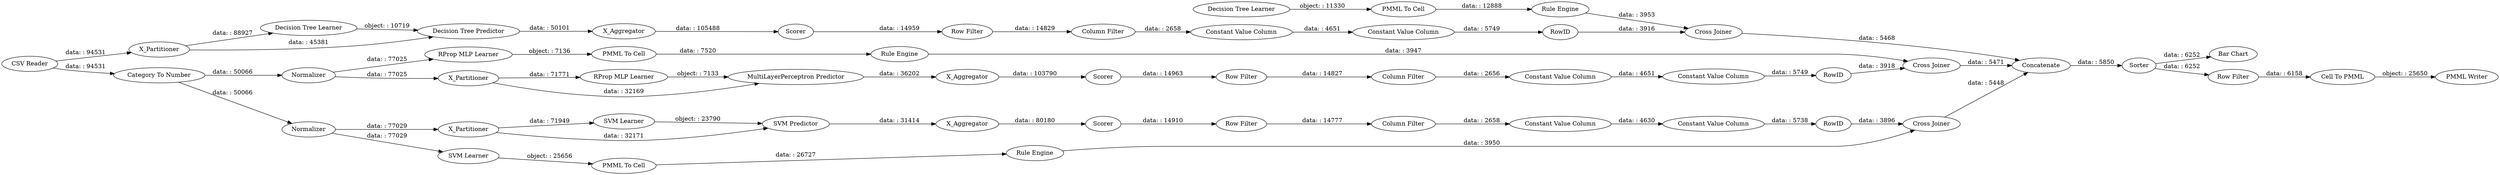 digraph {
	"-8201551111760158094_34" [label="Rule Engine"]
	"-7319420548566686140_290" [label="Constant Value Column"]
	"-8201551111760158094_35" [label="RProp MLP Learner"]
	"-7442667767566329190_34" [label="Rule Engine"]
	"842010492468210218_2" [label=X_Partitioner]
	"-7442667767566329190_28" [label="PMML To Cell"]
	"-2316861751110662878_2" [label=X_Partitioner]
	"3227474209084047253_31" [label="SVM Learner"]
	"-2316861751110662878_38" [label="Cross Joiner"]
	"-7319420548566686140_9" [label="Row Filter"]
	"9126455079101774933_34" [label="PMML To Cell"]
	"5720132404968947495_60" [label=Concatenate]
	"842010492468210218_39" [label=Normalizer]
	"3227474209084047253_2" [label=X_Partitioner]
	"3227474209084047253_39" [label="Cross Joiner"]
	"5720132404968947495_54" [label="Cell To PMML"]
	"5720132404968947495_61" [label="PMML Writer"]
	"-2316861751110662878_31" [label="Decision Tree Learner"]
	"-8309328061830634387_292" [label="Constant Value Column"]
	"2863413720116311673_292" [label="Constant Value Column"]
	"2863413720116311673_9" [label="Row Filter"]
	"-7319420548566686140_292" [label="Constant Value Column"]
	"2863413720116311673_290" [label="Constant Value Column"]
	"-7319420548566686140_294" [label="Column Filter"]
	"3227474209084047253_40" [label=Normalizer]
	"-8309328061830634387_294" [label="Column Filter"]
	"842010492468210218_38" [label="Cross Joiner"]
	"-7319420548566686140_293" [label=RowID]
	"3227474209084047253_7" [label=X_Aggregator]
	"5720132404968947495_59" [label="Bar Chart"]
	"-7442667767566329190_33" [label="Decision Tree Learner"]
	"842010492468210218_31" [label="RProp MLP Learner"]
	"2863413720116311673_294" [label="Column Filter"]
	"3227474209084047253_41" [label=Scorer]
	"5720132404968947495_62" [label="CSV Reader"]
	"5720132404968947495_58" [label="Category To Number"]
	"842010492468210218_7" [label=X_Aggregator]
	"-2316861751110662878_7" [label=X_Aggregator]
	"-2316861751110662878_32" [label="Decision Tree Predictor"]
	"842010492468210218_40" [label=Scorer]
	"3227474209084047253_32" [label="SVM Predictor"]
	"5720132404968947495_52" [label=Sorter]
	"-8309328061830634387_9" [label="Row Filter"]
	"842010492468210218_32" [label="MultiLayerPerceptron Predictor"]
	"5720132404968947495_53" [label="Row Filter"]
	"-8309328061830634387_293" [label=RowID]
	"2863413720116311673_293" [label=RowID]
	"9126455079101774933_33" [label="SVM Learner"]
	"-8201551111760158094_22" [label="PMML To Cell"]
	"-8309328061830634387_290" [label="Constant Value Column"]
	"-2316861751110662878_39" [label=Scorer]
	"9126455079101774933_35" [label="Rule Engine"]
	"3227474209084047253_31" -> "3227474209084047253_32" [label="object: : 23790"]
	"842010492468210218_40" -> "2863413720116311673_9" [label="data: : 14963"]
	"-7442667767566329190_33" -> "-7442667767566329190_28" [label="object: : 11330"]
	"-7319420548566686140_292" -> "-7319420548566686140_293" [label="data: : 5738"]
	"-7319420548566686140_294" -> "-7319420548566686140_290" [label="data: : 2658"]
	"842010492468210218_2" -> "842010492468210218_32" [label="data: : 32169"]
	"5720132404968947495_52" -> "5720132404968947495_53" [label="data: : 6252"]
	"5720132404968947495_62" -> "-2316861751110662878_2" [label="data: : 94531"]
	"-2316861751110662878_32" -> "-2316861751110662878_7" [label="data: : 50101"]
	"2863413720116311673_292" -> "2863413720116311673_293" [label="data: : 5749"]
	"5720132404968947495_58" -> "3227474209084047253_40" [label="data: : 50066"]
	"9126455079101774933_33" -> "9126455079101774933_34" [label="object: : 25656"]
	"-7442667767566329190_28" -> "-7442667767566329190_34" [label="data: : 12888"]
	"-2316861751110662878_39" -> "-8309328061830634387_9" [label="data: : 14959"]
	"9126455079101774933_34" -> "9126455079101774933_35" [label="data: : 26727"]
	"-8309328061830634387_293" -> "-2316861751110662878_38" [label="data: : 3916"]
	"-8309328061830634387_290" -> "-8309328061830634387_292" [label="data: : 4651"]
	"842010492468210218_32" -> "842010492468210218_7" [label="data: : 36202"]
	"5720132404968947495_62" -> "5720132404968947495_58" [label="data: : 94531"]
	"-8201551111760158094_35" -> "-8201551111760158094_22" [label="object: : 7136"]
	"3227474209084047253_39" -> "5720132404968947495_60" [label="data: : 5448"]
	"5720132404968947495_52" -> "5720132404968947495_59" [label="data: : 6252"]
	"842010492468210218_39" -> "842010492468210218_2" [label="data: : 77025"]
	"9126455079101774933_35" -> "3227474209084047253_39" [label="data: : 3950"]
	"5720132404968947495_60" -> "5720132404968947495_52" [label="data: : 5850"]
	"3227474209084047253_2" -> "3227474209084047253_32" [label="data: : 32171"]
	"-2316861751110662878_38" -> "5720132404968947495_60" [label="data: : 5468"]
	"-8309328061830634387_292" -> "-8309328061830634387_293" [label="data: : 5749"]
	"2863413720116311673_293" -> "842010492468210218_38" [label="data: : 3918"]
	"-2316861751110662878_2" -> "-2316861751110662878_31" [label="data: : 88927"]
	"-8201551111760158094_22" -> "-8201551111760158094_34" [label="data: : 7520"]
	"2863413720116311673_294" -> "2863413720116311673_290" [label="data: : 2656"]
	"2863413720116311673_9" -> "2863413720116311673_294" [label="data: : 14827"]
	"-8201551111760158094_34" -> "842010492468210218_38" [label="data: : 3947"]
	"3227474209084047253_41" -> "-7319420548566686140_9" [label="data: : 14910"]
	"5720132404968947495_53" -> "5720132404968947495_54" [label="data: : 6158"]
	"842010492468210218_31" -> "842010492468210218_32" [label="object: : 7133"]
	"5720132404968947495_58" -> "842010492468210218_39" [label="data: : 50066"]
	"5720132404968947495_54" -> "5720132404968947495_61" [label="object: : 25650"]
	"2863413720116311673_290" -> "2863413720116311673_292" [label="data: : 4651"]
	"842010492468210218_38" -> "5720132404968947495_60" [label="data: : 5471"]
	"-2316861751110662878_31" -> "-2316861751110662878_32" [label="object: : 10719"]
	"-7319420548566686140_9" -> "-7319420548566686140_294" [label="data: : 14777"]
	"-2316861751110662878_2" -> "-2316861751110662878_32" [label="data: : 45381"]
	"-7442667767566329190_34" -> "-2316861751110662878_38" [label="data: : 3953"]
	"-8309328061830634387_9" -> "-8309328061830634387_294" [label="data: : 14829"]
	"-7319420548566686140_293" -> "3227474209084047253_39" [label="data: : 3896"]
	"-7319420548566686140_290" -> "-7319420548566686140_292" [label="data: : 4630"]
	"-2316861751110662878_7" -> "-2316861751110662878_39" [label="data: : 105488"]
	"3227474209084047253_32" -> "3227474209084047253_7" [label="data: : 31414"]
	"3227474209084047253_40" -> "3227474209084047253_2" [label="data: : 77029"]
	"3227474209084047253_40" -> "9126455079101774933_33" [label="data: : 77029"]
	"3227474209084047253_2" -> "3227474209084047253_31" [label="data: : 71949"]
	"842010492468210218_39" -> "-8201551111760158094_35" [label="data: : 77025"]
	"842010492468210218_7" -> "842010492468210218_40" [label="data: : 103790"]
	"842010492468210218_2" -> "842010492468210218_31" [label="data: : 71771"]
	"-8309328061830634387_294" -> "-8309328061830634387_290" [label="data: : 2658"]
	"3227474209084047253_7" -> "3227474209084047253_41" [label="data: : 80180"]
	rankdir=LR
}

